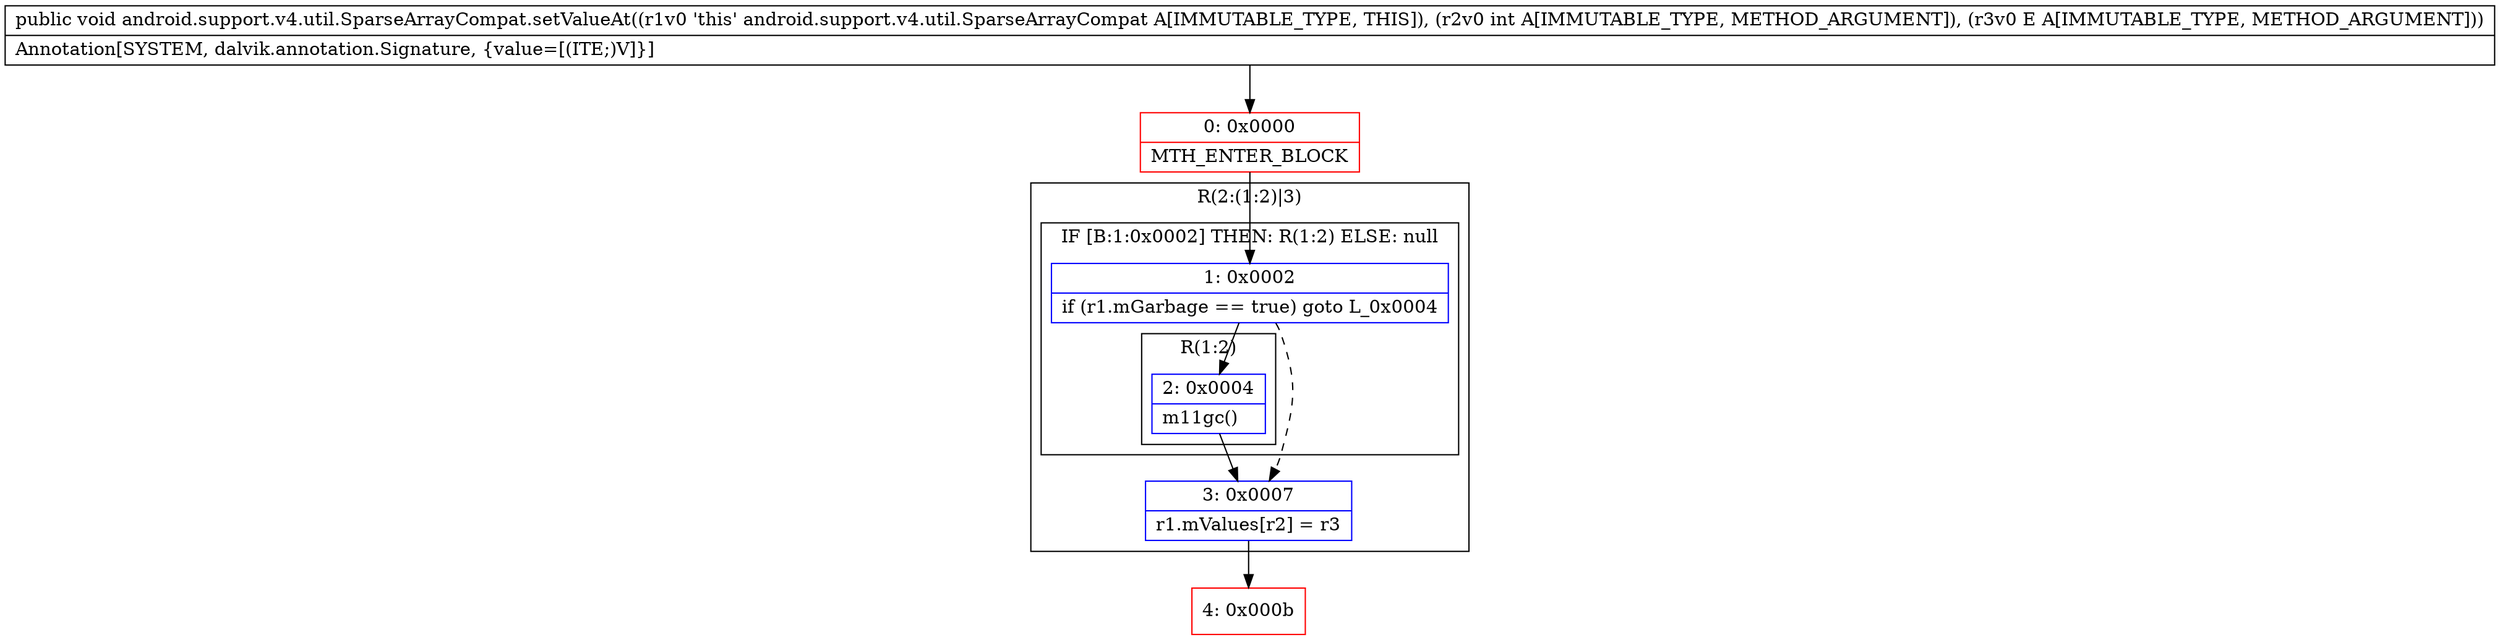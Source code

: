 digraph "CFG forandroid.support.v4.util.SparseArrayCompat.setValueAt(ILjava\/lang\/Object;)V" {
subgraph cluster_Region_172457921 {
label = "R(2:(1:2)|3)";
node [shape=record,color=blue];
subgraph cluster_IfRegion_523846133 {
label = "IF [B:1:0x0002] THEN: R(1:2) ELSE: null";
node [shape=record,color=blue];
Node_1 [shape=record,label="{1\:\ 0x0002|if (r1.mGarbage == true) goto L_0x0004\l}"];
subgraph cluster_Region_822292559 {
label = "R(1:2)";
node [shape=record,color=blue];
Node_2 [shape=record,label="{2\:\ 0x0004|m11gc()\l}"];
}
}
Node_3 [shape=record,label="{3\:\ 0x0007|r1.mValues[r2] = r3\l}"];
}
Node_0 [shape=record,color=red,label="{0\:\ 0x0000|MTH_ENTER_BLOCK\l}"];
Node_4 [shape=record,color=red,label="{4\:\ 0x000b}"];
MethodNode[shape=record,label="{public void android.support.v4.util.SparseArrayCompat.setValueAt((r1v0 'this' android.support.v4.util.SparseArrayCompat A[IMMUTABLE_TYPE, THIS]), (r2v0 int A[IMMUTABLE_TYPE, METHOD_ARGUMENT]), (r3v0 E A[IMMUTABLE_TYPE, METHOD_ARGUMENT]))  | Annotation[SYSTEM, dalvik.annotation.Signature, \{value=[(ITE;)V]\}]\l}"];
MethodNode -> Node_0;
Node_1 -> Node_2;
Node_1 -> Node_3[style=dashed];
Node_2 -> Node_3;
Node_3 -> Node_4;
Node_0 -> Node_1;
}

